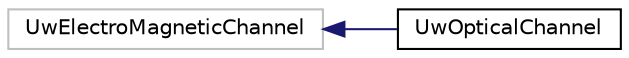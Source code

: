 digraph "Graphical Class Hierarchy"
{
 // LATEX_PDF_SIZE
  edge [fontname="Helvetica",fontsize="10",labelfontname="Helvetica",labelfontsize="10"];
  node [fontname="Helvetica",fontsize="10",shape=record];
  rankdir="LR";
  Node255 [label="UwElectroMagneticChannel",height=0.2,width=0.4,color="grey75", fillcolor="white", style="filled",tooltip=" "];
  Node255 -> Node0 [dir="back",color="midnightblue",fontsize="10",style="solid",fontname="Helvetica"];
  Node0 [label="UwOpticalChannel",height=0.2,width=0.4,color="black", fillcolor="white", style="filled",URL="$classUwOpticalChannel.html",tooltip="UwOpticalChannel extends Miracle channel class and implements the underwater optical channel."];
}
